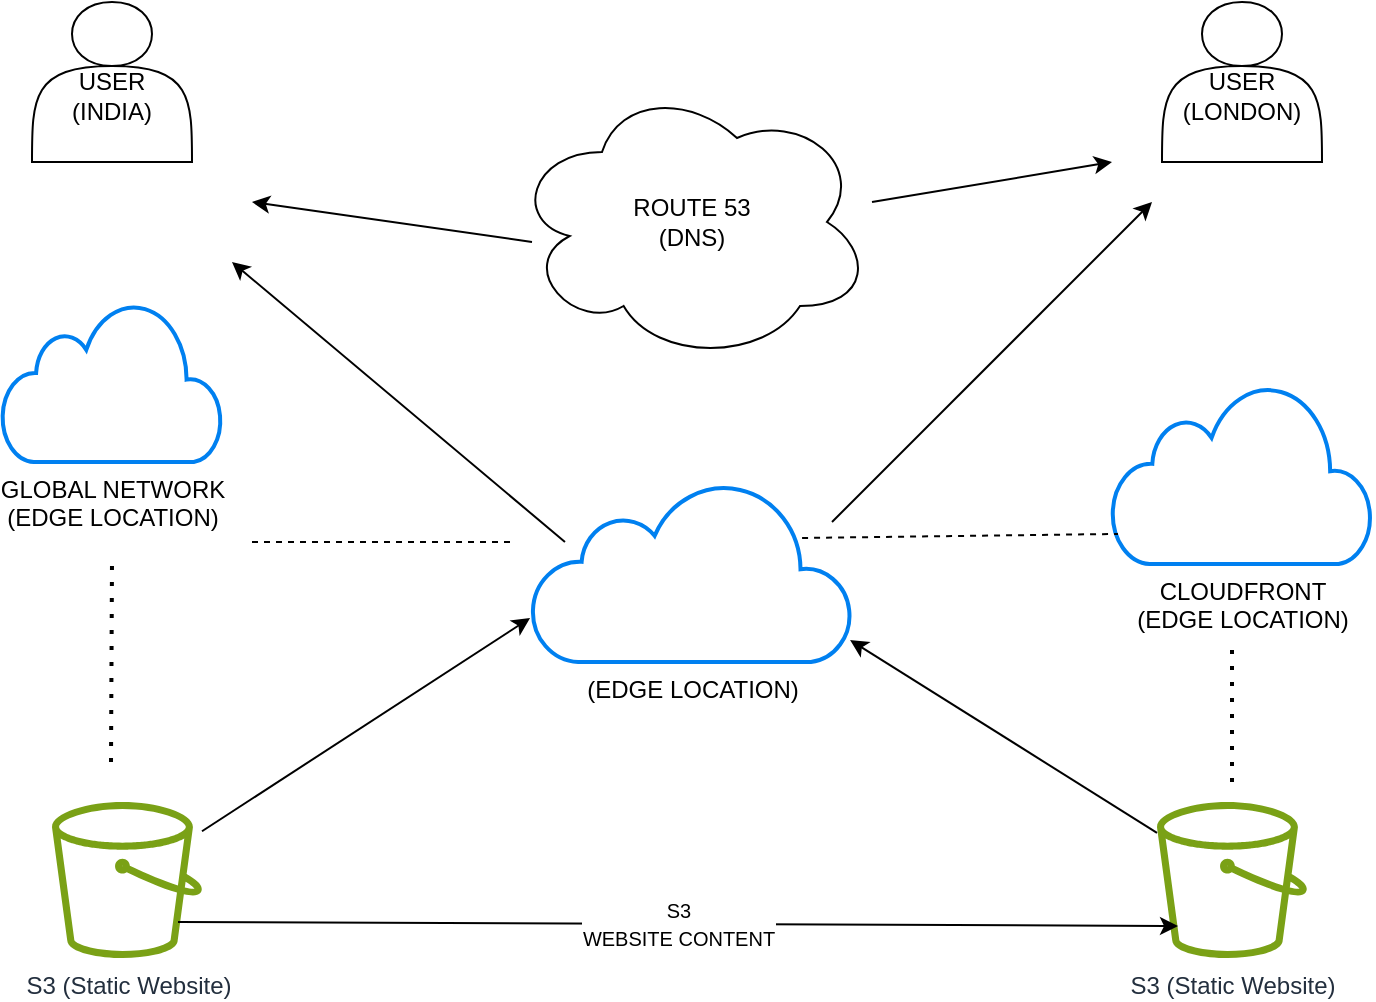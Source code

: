 <mxfile version="25.0.3">
  <diagram name="Page-1" id="a6vlqND8cUGmmppN5UqU">
    <mxGraphModel dx="954" dy="639" grid="1" gridSize="10" guides="1" tooltips="1" connect="1" arrows="1" fold="1" page="1" pageScale="1" pageWidth="850" pageHeight="1100" math="0" shadow="0">
      <root>
        <mxCell id="0" />
        <mxCell id="1" parent="0" />
        <mxCell id="gVLmV8KYjzuMkhQTZmCR-1" value="&lt;div&gt;&lt;br&gt;&lt;/div&gt;&lt;div&gt;USER&lt;/div&gt;(&lt;span style=&quot;background-color: initial;&quot;&gt;INDIA)&lt;/span&gt;" style="shape=actor;whiteSpace=wrap;html=1;" vertex="1" parent="1">
          <mxGeometry x="80" y="80" width="80" height="80" as="geometry" />
        </mxCell>
        <mxCell id="gVLmV8KYjzuMkhQTZmCR-2" value="&lt;div&gt;&lt;br&gt;&lt;/div&gt;&lt;div&gt;USER&lt;/div&gt;(LONDON)" style="shape=actor;whiteSpace=wrap;html=1;" vertex="1" parent="1">
          <mxGeometry x="645" y="80" width="80" height="80" as="geometry" />
        </mxCell>
        <mxCell id="gVLmV8KYjzuMkhQTZmCR-3" value="ROUTE 53&lt;div&gt;(DNS)&lt;/div&gt;" style="ellipse;shape=cloud;whiteSpace=wrap;html=1;" vertex="1" parent="1">
          <mxGeometry x="320" y="120" width="180" height="140" as="geometry" />
        </mxCell>
        <mxCell id="gVLmV8KYjzuMkhQTZmCR-4" value="GLOBAL NETWORK&lt;div&gt;(EDGE LOCATION)&lt;/div&gt;" style="html=1;verticalLabelPosition=bottom;align=center;labelBackgroundColor=#ffffff;verticalAlign=top;strokeWidth=2;strokeColor=#0080F0;shadow=0;dashed=0;shape=mxgraph.ios7.icons.cloud;" vertex="1" parent="1">
          <mxGeometry x="65" y="230" width="110" height="80" as="geometry" />
        </mxCell>
        <mxCell id="gVLmV8KYjzuMkhQTZmCR-5" value="CLOUDFRONT&lt;div&gt;(EDGE LOCATION)&lt;/div&gt;" style="html=1;verticalLabelPosition=bottom;align=center;labelBackgroundColor=#ffffff;verticalAlign=top;strokeWidth=2;strokeColor=#0080F0;shadow=0;dashed=0;shape=mxgraph.ios7.icons.cloud;" vertex="1" parent="1">
          <mxGeometry x="620" y="271" width="130" height="90" as="geometry" />
        </mxCell>
        <mxCell id="gVLmV8KYjzuMkhQTZmCR-6" value="(EDGE LOCATION)" style="html=1;verticalLabelPosition=bottom;align=center;labelBackgroundColor=#ffffff;verticalAlign=top;strokeWidth=2;strokeColor=#0080F0;shadow=0;dashed=0;shape=mxgraph.ios7.icons.cloud;" vertex="1" parent="1">
          <mxGeometry x="330" y="320" width="160" height="90" as="geometry" />
        </mxCell>
        <mxCell id="gVLmV8KYjzuMkhQTZmCR-7" value="S3 (Static Website)" style="sketch=0;outlineConnect=0;fontColor=#232F3E;gradientColor=none;fillColor=#7AA116;strokeColor=none;dashed=0;verticalLabelPosition=bottom;verticalAlign=top;align=center;html=1;fontSize=12;fontStyle=0;aspect=fixed;pointerEvents=1;shape=mxgraph.aws4.bucket;" vertex="1" parent="1">
          <mxGeometry x="90" y="480" width="75" height="78" as="geometry" />
        </mxCell>
        <mxCell id="gVLmV8KYjzuMkhQTZmCR-8" value="S3 (Static Website)" style="sketch=0;outlineConnect=0;fontColor=#232F3E;gradientColor=none;fillColor=#7AA116;strokeColor=none;dashed=0;verticalLabelPosition=bottom;verticalAlign=top;align=center;html=1;fontSize=12;fontStyle=0;aspect=fixed;pointerEvents=1;shape=mxgraph.aws4.bucket;" vertex="1" parent="1">
          <mxGeometry x="642.5" y="480" width="75" height="78" as="geometry" />
        </mxCell>
        <mxCell id="gVLmV8KYjzuMkhQTZmCR-9" value="" style="endArrow=classic;html=1;rounded=0;" edge="1" parent="1">
          <mxGeometry width="50" height="50" relative="1" as="geometry">
            <mxPoint x="346.486" y="350" as="sourcePoint" />
            <mxPoint x="180" y="210" as="targetPoint" />
            <Array as="points" />
          </mxGeometry>
        </mxCell>
        <mxCell id="gVLmV8KYjzuMkhQTZmCR-10" value="" style="html=1;labelBackgroundColor=#ffffff;endArrow=classic;endFill=1;endSize=6;jettySize=auto;orthogonalLoop=1;strokeWidth=1;fontSize=14;rounded=0;" edge="1" parent="1">
          <mxGeometry width="60" height="60" relative="1" as="geometry">
            <mxPoint x="330" y="200" as="sourcePoint" />
            <mxPoint x="190" y="180" as="targetPoint" />
          </mxGeometry>
        </mxCell>
        <mxCell id="gVLmV8KYjzuMkhQTZmCR-11" value="" style="endArrow=classic;html=1;rounded=0;exitX=0.84;exitY=0.769;exitDx=0;exitDy=0;exitPerimeter=0;entryX=0.14;entryY=0.795;entryDx=0;entryDy=0;entryPerimeter=0;" edge="1" parent="1" source="gVLmV8KYjzuMkhQTZmCR-7" target="gVLmV8KYjzuMkhQTZmCR-8">
          <mxGeometry relative="1" as="geometry">
            <mxPoint x="215" y="540" as="sourcePoint" />
            <mxPoint x="605" y="540" as="targetPoint" />
          </mxGeometry>
        </mxCell>
        <mxCell id="gVLmV8KYjzuMkhQTZmCR-12" value="&lt;font size=&quot;1&quot;&gt;S3&lt;/font&gt;&lt;div&gt;&lt;font size=&quot;1&quot;&gt;WEBSITE CONTENT&lt;/font&gt;&lt;/div&gt;" style="edgeLabel;resizable=0;html=1;;align=center;verticalAlign=middle;" connectable="0" vertex="1" parent="gVLmV8KYjzuMkhQTZmCR-11">
          <mxGeometry relative="1" as="geometry" />
        </mxCell>
        <mxCell id="gVLmV8KYjzuMkhQTZmCR-13" value="" style="endArrow=classic;html=1;rounded=0;" edge="1" parent="1">
          <mxGeometry width="50" height="50" relative="1" as="geometry">
            <mxPoint x="500" y="180" as="sourcePoint" />
            <mxPoint x="620" y="160" as="targetPoint" />
          </mxGeometry>
        </mxCell>
        <mxCell id="gVLmV8KYjzuMkhQTZmCR-14" value="" style="endArrow=classic;html=1;rounded=0;" edge="1" parent="1">
          <mxGeometry width="50" height="50" relative="1" as="geometry">
            <mxPoint x="480" y="340" as="sourcePoint" />
            <mxPoint x="640" y="180" as="targetPoint" />
          </mxGeometry>
        </mxCell>
        <mxCell id="gVLmV8KYjzuMkhQTZmCR-15" value="" style="endArrow=none;dashed=1;html=1;rounded=0;" edge="1" parent="1">
          <mxGeometry width="50" height="50" relative="1" as="geometry">
            <mxPoint x="190" y="350" as="sourcePoint" />
            <mxPoint x="320" y="350" as="targetPoint" />
          </mxGeometry>
        </mxCell>
        <mxCell id="gVLmV8KYjzuMkhQTZmCR-16" value="" style="endArrow=none;dashed=1;html=1;rounded=0;entryX=0.023;entryY=0.833;entryDx=0;entryDy=0;entryPerimeter=0;exitX=0.844;exitY=0.311;exitDx=0;exitDy=0;exitPerimeter=0;" edge="1" parent="1" source="gVLmV8KYjzuMkhQTZmCR-6" target="gVLmV8KYjzuMkhQTZmCR-5">
          <mxGeometry width="50" height="50" relative="1" as="geometry">
            <mxPoint x="500" y="350" as="sourcePoint" />
            <mxPoint x="610" y="350" as="targetPoint" />
          </mxGeometry>
        </mxCell>
        <mxCell id="gVLmV8KYjzuMkhQTZmCR-17" value="" style="endArrow=classic;html=1;rounded=0;entryX=-0.006;entryY=0.756;entryDx=0;entryDy=0;entryPerimeter=0;" edge="1" parent="1" source="gVLmV8KYjzuMkhQTZmCR-7" target="gVLmV8KYjzuMkhQTZmCR-6">
          <mxGeometry width="50" height="50" relative="1" as="geometry">
            <mxPoint x="170" y="490" as="sourcePoint" />
            <mxPoint x="320" y="390" as="targetPoint" />
          </mxGeometry>
        </mxCell>
        <mxCell id="gVLmV8KYjzuMkhQTZmCR-18" value="" style="endArrow=classic;html=1;rounded=0;entryX=0.994;entryY=0.878;entryDx=0;entryDy=0;entryPerimeter=0;" edge="1" parent="1" source="gVLmV8KYjzuMkhQTZmCR-8" target="gVLmV8KYjzuMkhQTZmCR-6">
          <mxGeometry width="50" height="50" relative="1" as="geometry">
            <mxPoint x="630" y="480" as="sourcePoint" />
            <mxPoint x="510" y="400" as="targetPoint" />
          </mxGeometry>
        </mxCell>
        <mxCell id="gVLmV8KYjzuMkhQTZmCR-19" value="" style="endArrow=none;dashed=1;html=1;dashPattern=1 3;strokeWidth=2;rounded=0;" edge="1" parent="1">
          <mxGeometry width="50" height="50" relative="1" as="geometry">
            <mxPoint x="119.5" y="460" as="sourcePoint" />
            <mxPoint x="120" y="360" as="targetPoint" />
          </mxGeometry>
        </mxCell>
        <mxCell id="gVLmV8KYjzuMkhQTZmCR-20" value="" style="endArrow=none;dashed=1;html=1;dashPattern=1 3;strokeWidth=2;rounded=0;" edge="1" parent="1">
          <mxGeometry width="50" height="50" relative="1" as="geometry">
            <mxPoint x="680" y="470" as="sourcePoint" />
            <mxPoint x="680" y="400" as="targetPoint" />
          </mxGeometry>
        </mxCell>
      </root>
    </mxGraphModel>
  </diagram>
</mxfile>
